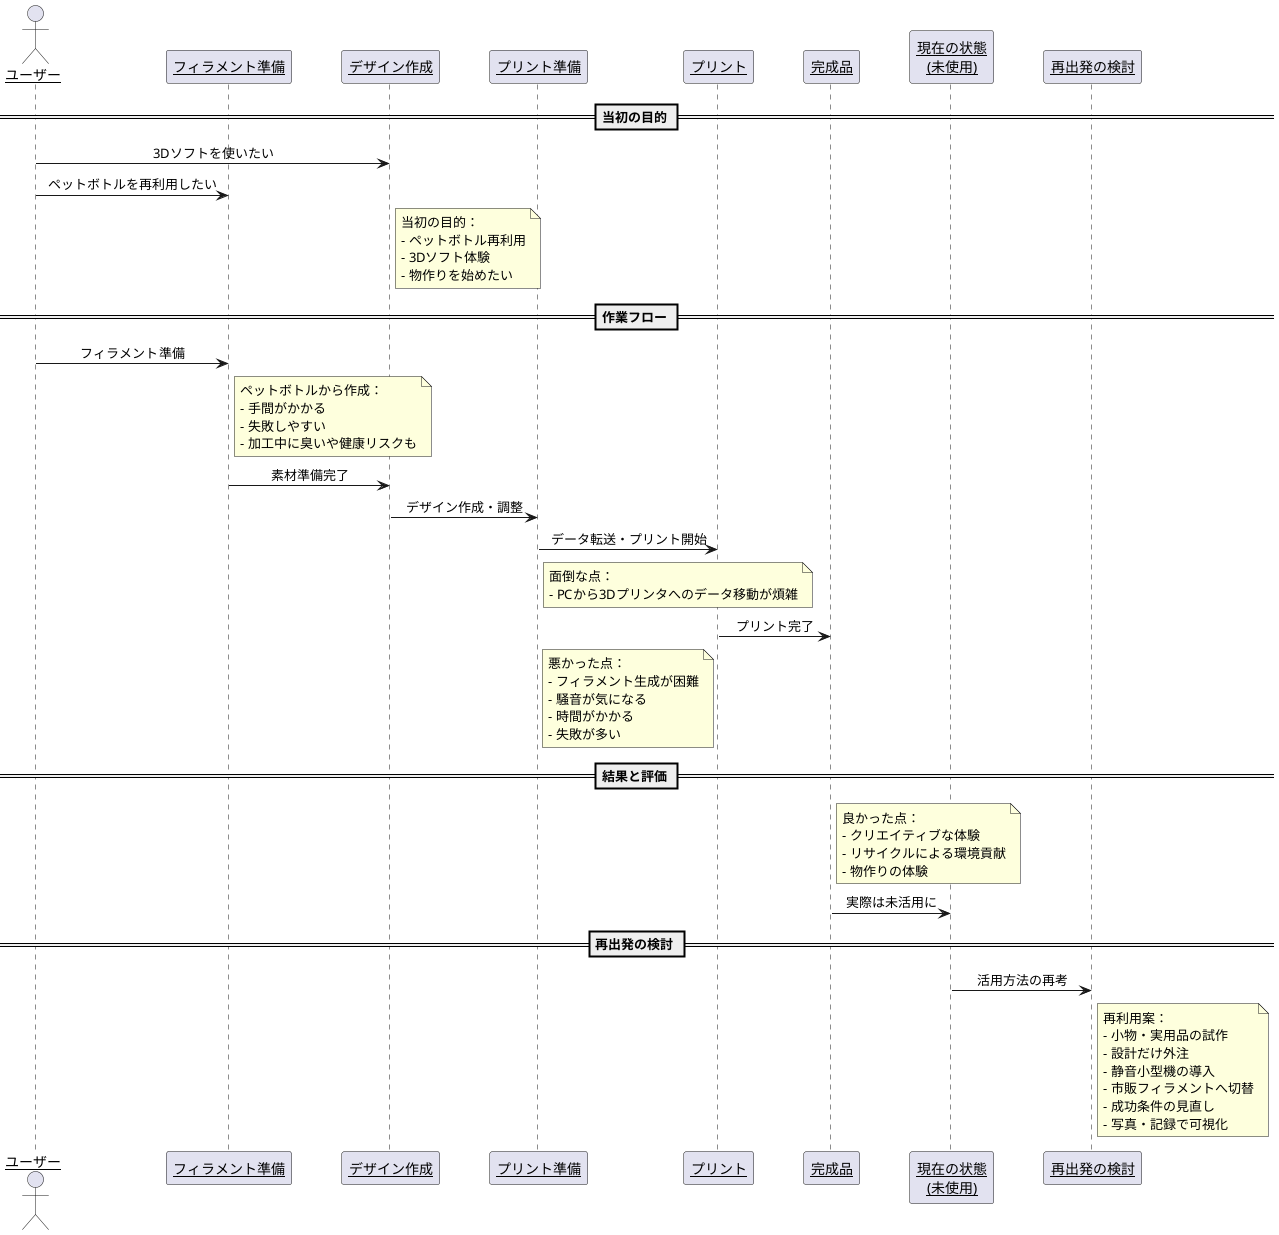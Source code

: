 @startuml
skinparam sequenceParticipant underline
skinparam sequenceMessageAlign center
skinparam ParticipantPadding 20

actor "ユーザー" as User
participant "フィラメント準備" as Filament
participant "デザイン作成" as Design
participant "プリント準備" as PrintReady
participant "プリント" as Printing
participant "完成品" as Finished
participant "現在の状態\n(未使用)" as Current
participant "再出発の検討" as Restart

== 当初の目的 ==

User -> Design : 3Dソフトを使いたい
User -> Filament : ペットボトルを再利用したい

note right of Design
当初の目的：
- ペットボトル再利用
- 3Dソフト体験
- 物作りを始めたい
end note

== 作業フロー ==

User -> Filament : フィラメント準備
note right of Filament
ペットボトルから作成：
- 手間がかかる
- 失敗しやすい
- 加工中に臭いや健康リスクも
end note

Filament -> Design : 素材準備完了
Design -> PrintReady : デザイン作成・調整
PrintReady -> Printing : データ転送・プリント開始

note right of PrintReady
面倒な点：
- PCから3Dプリンタへのデータ移動が煩雑
end note

Printing -> Finished : プリント完了

note left of Printing
悪かった点：
- フィラメント生成が困難
- 騒音が気になる
- 時間がかかる
- 失敗が多い
end note

== 結果と評価 ==

note right of Finished
良かった点：
- クリエイティブな体験
- リサイクルによる環境貢献
- 物作りの体験
end note

Finished -> Current : 実際は未活用に

== 再出発の検討 ==

Current -> Restart : 活用方法の再考

note right of Restart
再利用案：
- 小物・実用品の試作
- 設計だけ外注
- 静音小型機の導入
- 市販フィラメントへ切替
- 成功条件の見直し
- 写真・記録で可視化
end note

@enduml